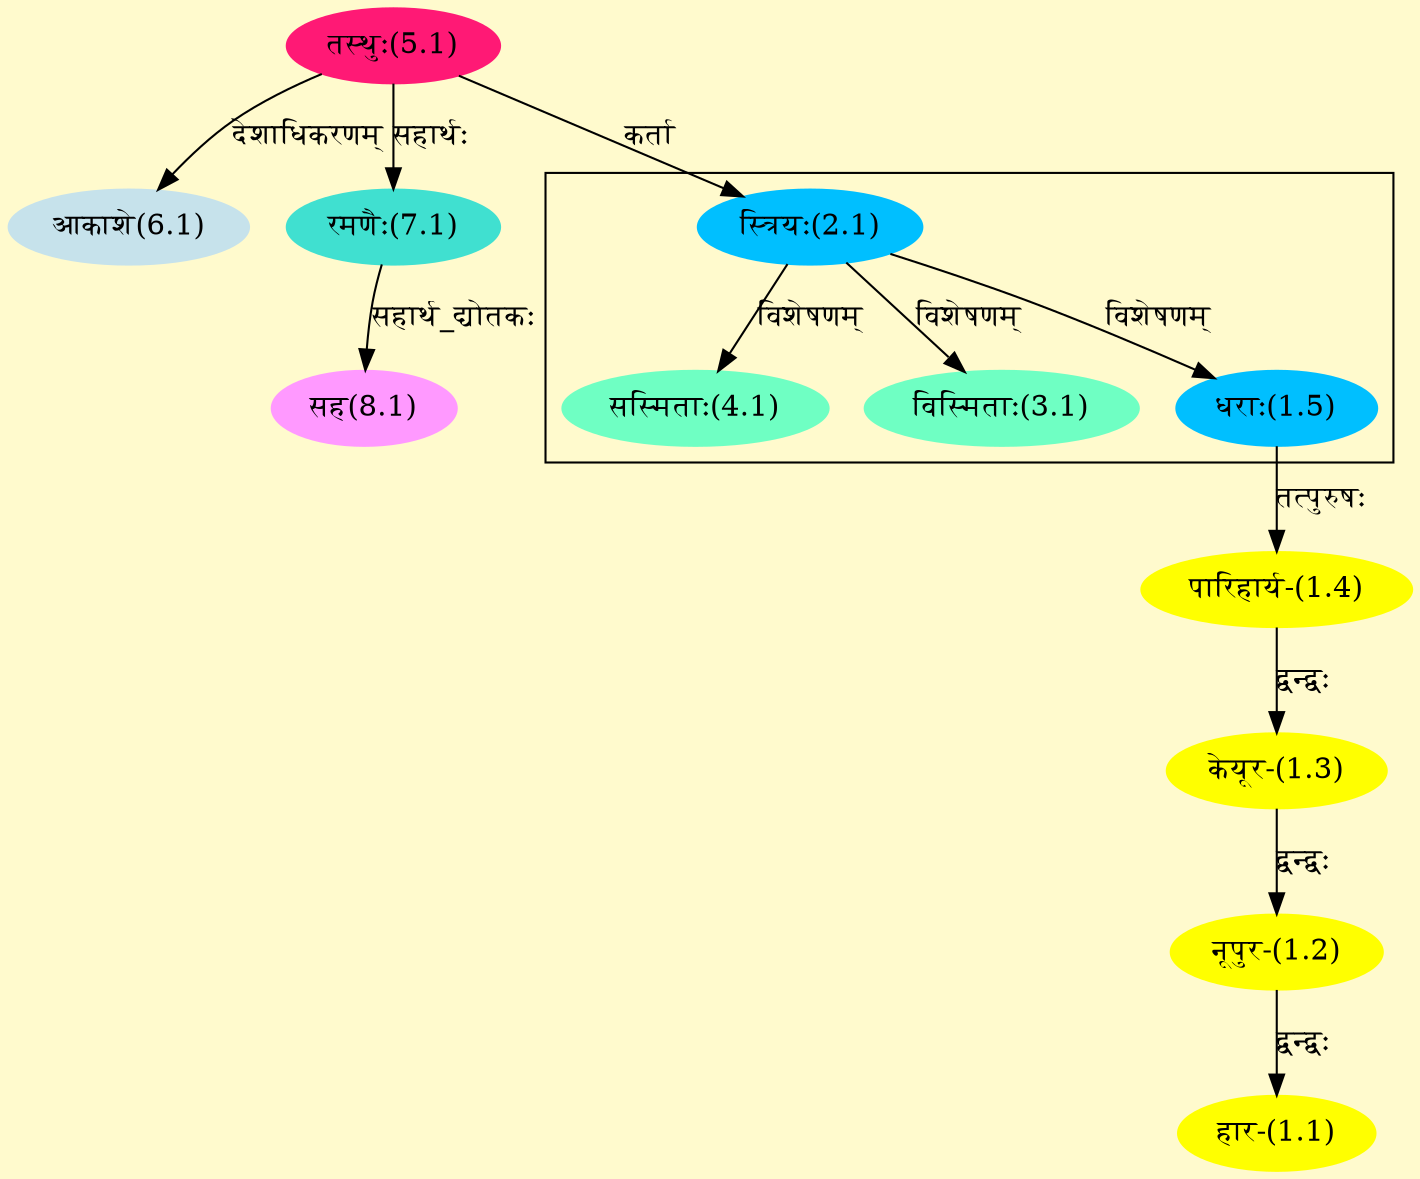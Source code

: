 digraph G{
rankdir=BT;
 compound=true;
 bgcolor="lemonchiffon1";

subgraph cluster_1{
Node1_5 [style=filled, color="#00BFFF" label = "धराः(1.5)"]
Node2_1 [style=filled, color="#00BFFF" label = "स्त्रियः(2.1)"]
Node3_1 [style=filled, color="#6FFFC3" label = "विस्मिताः(3.1)"]
Node4_1 [style=filled, color="#6FFFC3" label = "सस्मिताः(4.1)"]

}
Node1_1 [style=filled, color="#FFFF00" label = "हार-(1.1)"]
Node1_2 [style=filled, color="#FFFF00" label = "नूपुर-(1.2)"]
Node1_3 [style=filled, color="#FFFF00" label = "केयूर-(1.3)"]
Node1_4 [style=filled, color="#FFFF00" label = "पारिहार्य-(1.4)"]
Node1_5 [style=filled, color="#00BFFF" label = "धराः(1.5)"]
Node2_1 [style=filled, color="#00BFFF" label = "स्त्रियः(2.1)"]
Node5_1 [style=filled, color="#FF1975" label = "तस्थुः(5.1)"]
Node [style=filled, color="" label = "()"]
Node6_1 [style=filled, color="#C6E2EB" label = "आकाशे(6.1)"]
Node7_1 [style=filled, color="#40E0D0" label = "रमणैः(7.1)"]
Node8_1 [style=filled, color="#FF99FF" label = "सह(8.1)"]
/* Start of Relations section */

Node1_1 -> Node1_2 [  label="द्वन्द्वः"  dir="back" ]
Node1_2 -> Node1_3 [  label="द्वन्द्वः"  dir="back" ]
Node1_3 -> Node1_4 [  label="द्वन्द्वः"  dir="back" ]
Node1_4 -> Node1_5 [  label="तत्पुरुषः"  dir="back" ]
Node1_5 -> Node2_1 [  label="विशेषणम्"  dir="back" ]
Node2_1 -> Node5_1 [  label="कर्ता"  dir="back" ]
Node3_1 -> Node2_1 [  label="विशेषणम्"  dir="back" ]
Node4_1 -> Node2_1 [  label="विशेषणम्"  dir="back" ]
Node6_1 -> Node5_1 [  label="देशाधिकरणम्"  dir="back" ]
Node7_1 -> Node5_1 [  label="सहार्थः"  dir="back" ]
Node8_1 -> Node7_1 [  label="सहार्थ_द्योतकः"  dir="back" ]
}
